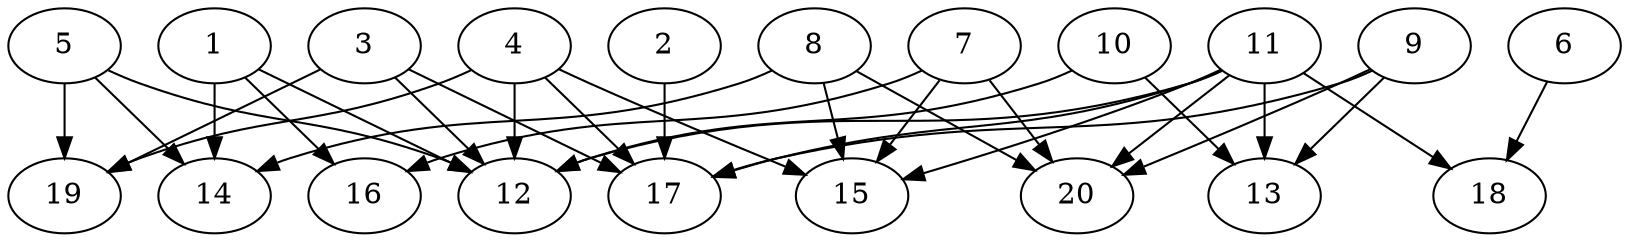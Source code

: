 // DAG automatically generated by daggen at Wed Jul 24 21:27:05 2019
// ./daggen --dot -n 20 --ccr 0.3 --fat 0.7 --regular 0.5 --density 0.5 --mindata 5242880 --maxdata 52428800 
digraph G {
  1 [size="49206613", alpha="0.19", expect_size="14761984"] 
  1 -> 12 [size ="14761984"]
  1 -> 14 [size ="14761984"]
  1 -> 16 [size ="14761984"]
  2 [size="95074987", alpha="0.06", expect_size="28522496"] 
  2 -> 17 [size ="28522496"]
  3 [size="153374720", alpha="0.07", expect_size="46012416"] 
  3 -> 12 [size ="46012416"]
  3 -> 17 [size ="46012416"]
  3 -> 19 [size ="46012416"]
  4 [size="101072213", alpha="0.10", expect_size="30321664"] 
  4 -> 12 [size ="30321664"]
  4 -> 15 [size ="30321664"]
  4 -> 17 [size ="30321664"]
  4 -> 19 [size ="30321664"]
  5 [size="161262933", alpha="0.15", expect_size="48378880"] 
  5 -> 12 [size ="48378880"]
  5 -> 14 [size ="48378880"]
  5 -> 19 [size ="48378880"]
  6 [size="126139733", alpha="0.07", expect_size="37841920"] 
  6 -> 18 [size ="37841920"]
  7 [size="134519467", alpha="0.11", expect_size="40355840"] 
  7 -> 15 [size ="40355840"]
  7 -> 16 [size ="40355840"]
  7 -> 20 [size ="40355840"]
  8 [size="169905493", alpha="0.11", expect_size="50971648"] 
  8 -> 14 [size ="50971648"]
  8 -> 15 [size ="50971648"]
  8 -> 20 [size ="50971648"]
  9 [size="95426560", alpha="0.12", expect_size="28627968"] 
  9 -> 13 [size ="28627968"]
  9 -> 17 [size ="28627968"]
  9 -> 20 [size ="28627968"]
  10 [size="74605227", alpha="0.10", expect_size="22381568"] 
  10 -> 12 [size ="22381568"]
  10 -> 13 [size ="22381568"]
  11 [size="69543253", alpha="0.03", expect_size="20862976"] 
  11 -> 12 [size ="20862976"]
  11 -> 13 [size ="20862976"]
  11 -> 15 [size ="20862976"]
  11 -> 17 [size ="20862976"]
  11 -> 18 [size ="20862976"]
  11 -> 20 [size ="20862976"]
  12 [size="60061013", alpha="0.00", expect_size="18018304"] 
  13 [size="109154987", alpha="0.07", expect_size="32746496"] 
  14 [size="161563307", alpha="0.05", expect_size="48468992"] 
  15 [size="85248000", alpha="0.19", expect_size="25574400"] 
  16 [size="45882027", alpha="0.09", expect_size="13764608"] 
  17 [size="100638720", alpha="0.18", expect_size="30191616"] 
  18 [size="31959040", alpha="0.11", expect_size="9587712"] 
  19 [size="119200427", alpha="0.15", expect_size="35760128"] 
  20 [size="53476693", alpha="0.03", expect_size="16043008"] 
}
